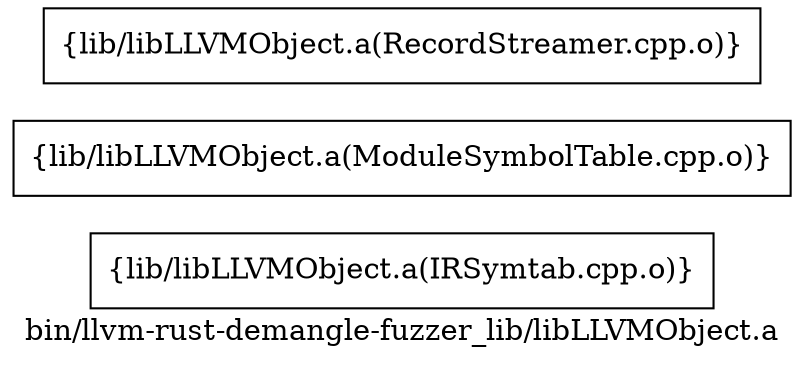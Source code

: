 digraph "bin/llvm-rust-demangle-fuzzer_lib/libLLVMObject.a" {
	label="bin/llvm-rust-demangle-fuzzer_lib/libLLVMObject.a";
	rankdir=LR;

	Node0x55e5f78b2478 [shape=record,shape=box,group=0,label="{lib/libLLVMObject.a(IRSymtab.cpp.o)}"];
	Node0x55e5f78af0e8 [shape=record,shape=box,group=0,label="{lib/libLLVMObject.a(ModuleSymbolTable.cpp.o)}"];
	Node0x55e5f78b1078 [shape=record,shape=box,group=0,label="{lib/libLLVMObject.a(RecordStreamer.cpp.o)}"];
}
